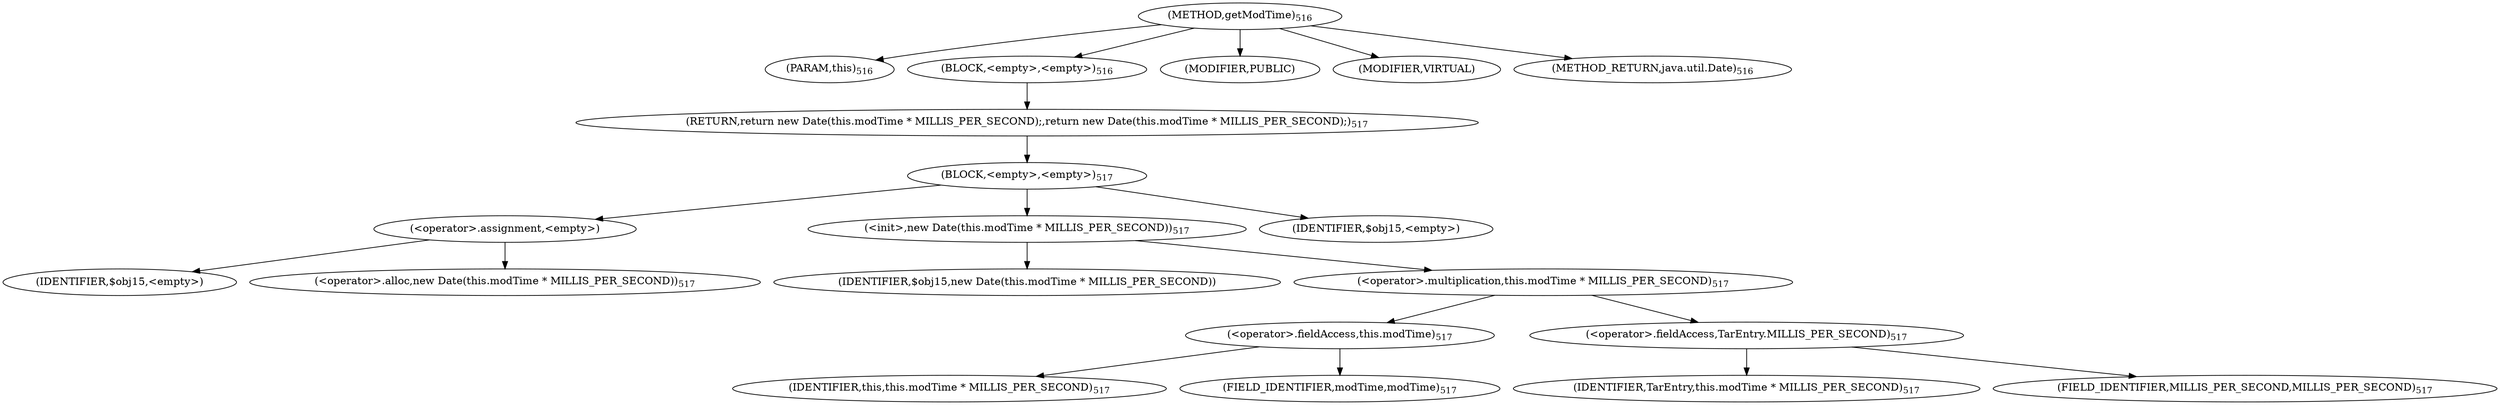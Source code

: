 digraph "getModTime" {  
"917" [label = <(METHOD,getModTime)<SUB>516</SUB>> ]
"96" [label = <(PARAM,this)<SUB>516</SUB>> ]
"918" [label = <(BLOCK,&lt;empty&gt;,&lt;empty&gt;)<SUB>516</SUB>> ]
"919" [label = <(RETURN,return new Date(this.modTime * MILLIS_PER_SECOND);,return new Date(this.modTime * MILLIS_PER_SECOND);)<SUB>517</SUB>> ]
"920" [label = <(BLOCK,&lt;empty&gt;,&lt;empty&gt;)<SUB>517</SUB>> ]
"921" [label = <(&lt;operator&gt;.assignment,&lt;empty&gt;)> ]
"922" [label = <(IDENTIFIER,$obj15,&lt;empty&gt;)> ]
"923" [label = <(&lt;operator&gt;.alloc,new Date(this.modTime * MILLIS_PER_SECOND))<SUB>517</SUB>> ]
"924" [label = <(&lt;init&gt;,new Date(this.modTime * MILLIS_PER_SECOND))<SUB>517</SUB>> ]
"925" [label = <(IDENTIFIER,$obj15,new Date(this.modTime * MILLIS_PER_SECOND))> ]
"926" [label = <(&lt;operator&gt;.multiplication,this.modTime * MILLIS_PER_SECOND)<SUB>517</SUB>> ]
"927" [label = <(&lt;operator&gt;.fieldAccess,this.modTime)<SUB>517</SUB>> ]
"95" [label = <(IDENTIFIER,this,this.modTime * MILLIS_PER_SECOND)<SUB>517</SUB>> ]
"928" [label = <(FIELD_IDENTIFIER,modTime,modTime)<SUB>517</SUB>> ]
"929" [label = <(&lt;operator&gt;.fieldAccess,TarEntry.MILLIS_PER_SECOND)<SUB>517</SUB>> ]
"930" [label = <(IDENTIFIER,TarEntry,this.modTime * MILLIS_PER_SECOND)<SUB>517</SUB>> ]
"931" [label = <(FIELD_IDENTIFIER,MILLIS_PER_SECOND,MILLIS_PER_SECOND)<SUB>517</SUB>> ]
"932" [label = <(IDENTIFIER,$obj15,&lt;empty&gt;)> ]
"933" [label = <(MODIFIER,PUBLIC)> ]
"934" [label = <(MODIFIER,VIRTUAL)> ]
"935" [label = <(METHOD_RETURN,java.util.Date)<SUB>516</SUB>> ]
  "917" -> "96" 
  "917" -> "918" 
  "917" -> "933" 
  "917" -> "934" 
  "917" -> "935" 
  "918" -> "919" 
  "919" -> "920" 
  "920" -> "921" 
  "920" -> "924" 
  "920" -> "932" 
  "921" -> "922" 
  "921" -> "923" 
  "924" -> "925" 
  "924" -> "926" 
  "926" -> "927" 
  "926" -> "929" 
  "927" -> "95" 
  "927" -> "928" 
  "929" -> "930" 
  "929" -> "931" 
}
